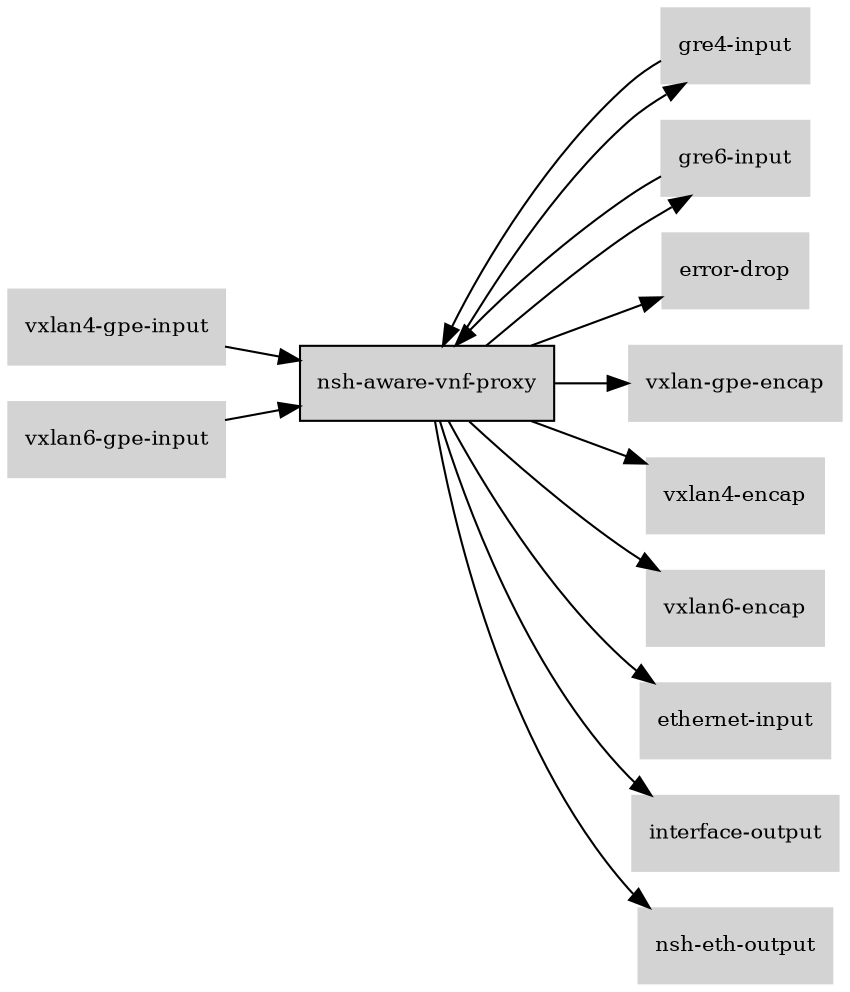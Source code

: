 digraph "nsh_aware_vnf_proxy_subgraph" {
  rankdir=LR;
  node [shape=box, style=filled, fontsize=10, color=lightgray, fontcolor=black, fillcolor=lightgray];
  "nsh-aware-vnf-proxy" [color=black, fontcolor=black, fillcolor=lightgray];
  edge [fontsize=8];
  "gre4-input" -> "nsh-aware-vnf-proxy";
  "gre6-input" -> "nsh-aware-vnf-proxy";
  "nsh-aware-vnf-proxy" -> "error-drop";
  "nsh-aware-vnf-proxy" -> "gre4-input";
  "nsh-aware-vnf-proxy" -> "gre6-input";
  "nsh-aware-vnf-proxy" -> "vxlan-gpe-encap";
  "nsh-aware-vnf-proxy" -> "vxlan4-encap";
  "nsh-aware-vnf-proxy" -> "vxlan6-encap";
  "nsh-aware-vnf-proxy" -> "ethernet-input";
  "nsh-aware-vnf-proxy" -> "interface-output";
  "nsh-aware-vnf-proxy" -> "nsh-eth-output";
  "vxlan4-gpe-input" -> "nsh-aware-vnf-proxy";
  "vxlan6-gpe-input" -> "nsh-aware-vnf-proxy";
}
